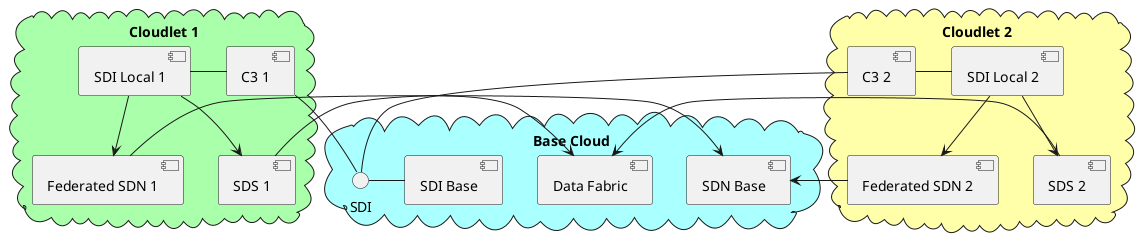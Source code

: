 @startuml

cloud "Base Cloud" #aaffff {
SDI - [SDI Base]
[SDI Base]
[SDN Base]
[Data Fabric]
}

cloud "Cloudlet 1" #aaffaa {
[C3 1] - [SDI Local 1]
[SDI Local 1] --> [Federated SDN 1]
[SDI Local 1] --> [SDS 1]
[Federated SDN 1] -> [SDN Base]
[SDS 1] -> [Data Fabric]
[C3 1] - [SDI]
}

cloud "Cloudlet 2 " #ffffaa {
[C3 2] - [SDI Local 2]
[SDI Local 2] --> [Federated SDN 2]
[SDI Local 2] --> [SDS 2]
[Federated SDN 2] -> [SDN Base]
[SDS 2] -> [Data Fabric]
[C3 2] - [SDI]
}

@enduml

